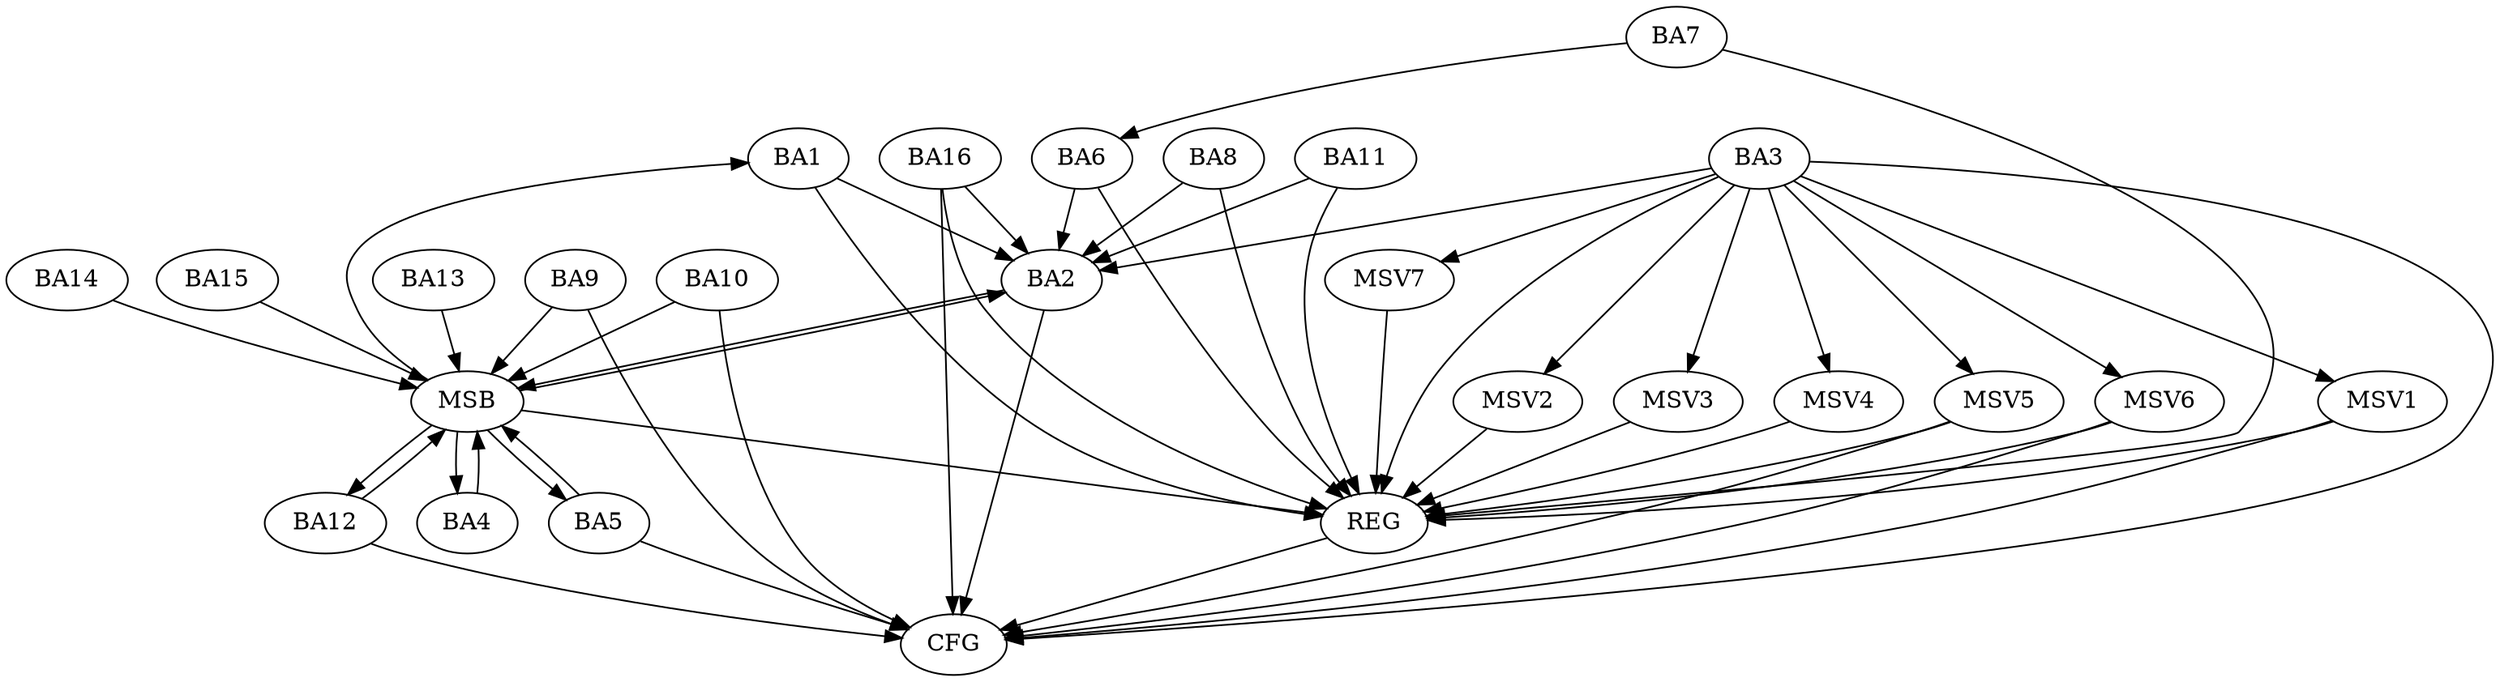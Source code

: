 strict digraph G {
  BA1 [ label="BA1" ];
  BA2 [ label="BA2" ];
  BA3 [ label="BA3" ];
  BA4 [ label="BA4" ];
  BA5 [ label="BA5" ];
  BA6 [ label="BA6" ];
  BA7 [ label="BA7" ];
  BA8 [ label="BA8" ];
  BA9 [ label="BA9" ];
  BA10 [ label="BA10" ];
  BA11 [ label="BA11" ];
  BA12 [ label="BA12" ];
  BA13 [ label="BA13" ];
  BA14 [ label="BA14" ];
  BA15 [ label="BA15" ];
  BA16 [ label="BA16" ];
  REG [ label="REG" ];
  MSB [ label="MSB" ];
  CFG [ label="CFG" ];
  MSV1 [ label="MSV1" ];
  MSV2 [ label="MSV2" ];
  MSV3 [ label="MSV3" ];
  MSV4 [ label="MSV4" ];
  MSV5 [ label="MSV5" ];
  MSV6 [ label="MSV6" ];
  MSV7 [ label="MSV7" ];
  BA1 -> BA2;
  BA3 -> BA2;
  BA6 -> BA2;
  BA7 -> BA6;
  BA8 -> BA2;
  BA11 -> BA2;
  BA16 -> BA2;
  BA1 -> REG;
  BA3 -> REG;
  BA6 -> REG;
  BA7 -> REG;
  BA8 -> REG;
  BA11 -> REG;
  BA16 -> REG;
  BA2 -> MSB;
  MSB -> BA1;
  MSB -> REG;
  BA4 -> MSB;
  MSB -> BA2;
  BA5 -> MSB;
  BA9 -> MSB;
  BA10 -> MSB;
  MSB -> BA4;
  BA12 -> MSB;
  MSB -> BA5;
  BA13 -> MSB;
  MSB -> BA12;
  BA14 -> MSB;
  BA15 -> MSB;
  BA9 -> CFG;
  BA3 -> CFG;
  BA16 -> CFG;
  BA5 -> CFG;
  BA12 -> CFG;
  BA10 -> CFG;
  BA2 -> CFG;
  REG -> CFG;
  BA3 -> MSV1;
  MSV1 -> REG;
  MSV1 -> CFG;
  BA3 -> MSV2;
  MSV2 -> REG;
  BA3 -> MSV3;
  MSV3 -> REG;
  BA3 -> MSV4;
  MSV4 -> REG;
  BA3 -> MSV5;
  MSV5 -> REG;
  MSV5 -> CFG;
  BA3 -> MSV6;
  MSV6 -> REG;
  MSV6 -> CFG;
  BA3 -> MSV7;
  MSV7 -> REG;
}

